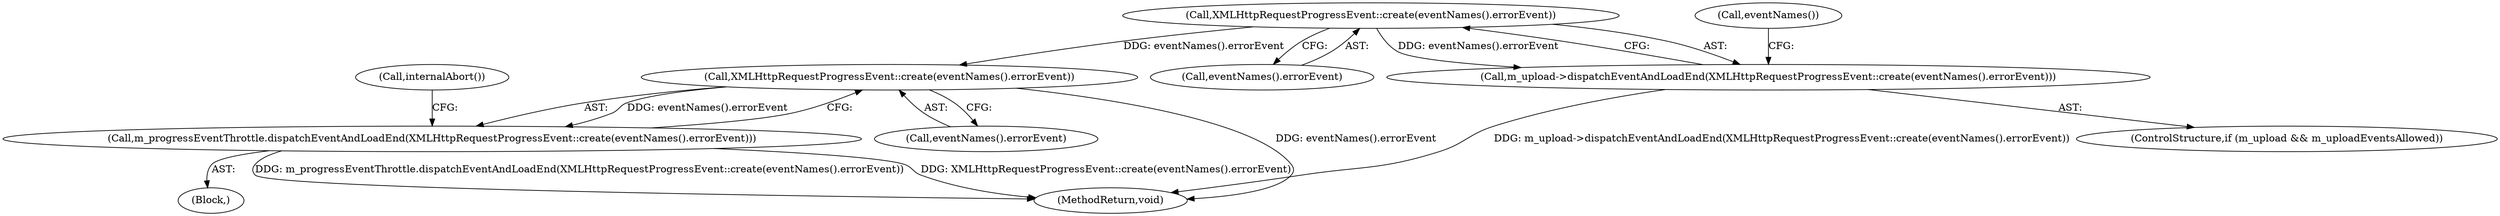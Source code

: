 digraph "1_Chrome_aa1a102f73565feeb1d121d0d6c9524bebcdd75f_4@API" {
"1000115" [label="(Call,XMLHttpRequestProgressEvent::create(eventNames().errorEvent))"];
"1000114" [label="(Call,m_upload->dispatchEventAndLoadEnd(XMLHttpRequestProgressEvent::create(eventNames().errorEvent)))"];
"1000120" [label="(Call,XMLHttpRequestProgressEvent::create(eventNames().errorEvent))"];
"1000119" [label="(Call,m_progressEventThrottle.dispatchEventAndLoadEnd(XMLHttpRequestProgressEvent::create(eventNames().errorEvent)))"];
"1000116" [label="(Call,eventNames().errorEvent)"];
"1000115" [label="(Call,XMLHttpRequestProgressEvent::create(eventNames().errorEvent))"];
"1000114" [label="(Call,m_upload->dispatchEventAndLoadEnd(XMLHttpRequestProgressEvent::create(eventNames().errorEvent)))"];
"1000101" [label="(Block,)"];
"1000122" [label="(Call,eventNames())"];
"1000110" [label="(ControlStructure,if (m_upload && m_uploadEventsAllowed))"];
"1000124" [label="(Call,internalAbort())"];
"1000121" [label="(Call,eventNames().errorEvent)"];
"1000125" [label="(MethodReturn,void)"];
"1000119" [label="(Call,m_progressEventThrottle.dispatchEventAndLoadEnd(XMLHttpRequestProgressEvent::create(eventNames().errorEvent)))"];
"1000120" [label="(Call,XMLHttpRequestProgressEvent::create(eventNames().errorEvent))"];
"1000115" -> "1000114"  [label="AST: "];
"1000115" -> "1000116"  [label="CFG: "];
"1000116" -> "1000115"  [label="AST: "];
"1000114" -> "1000115"  [label="CFG: "];
"1000115" -> "1000114"  [label="DDG: eventNames().errorEvent"];
"1000115" -> "1000120"  [label="DDG: eventNames().errorEvent"];
"1000114" -> "1000110"  [label="AST: "];
"1000122" -> "1000114"  [label="CFG: "];
"1000114" -> "1000125"  [label="DDG: m_upload->dispatchEventAndLoadEnd(XMLHttpRequestProgressEvent::create(eventNames().errorEvent))"];
"1000120" -> "1000119"  [label="AST: "];
"1000120" -> "1000121"  [label="CFG: "];
"1000121" -> "1000120"  [label="AST: "];
"1000119" -> "1000120"  [label="CFG: "];
"1000120" -> "1000125"  [label="DDG: eventNames().errorEvent"];
"1000120" -> "1000119"  [label="DDG: eventNames().errorEvent"];
"1000119" -> "1000101"  [label="AST: "];
"1000124" -> "1000119"  [label="CFG: "];
"1000119" -> "1000125"  [label="DDG: m_progressEventThrottle.dispatchEventAndLoadEnd(XMLHttpRequestProgressEvent::create(eventNames().errorEvent))"];
"1000119" -> "1000125"  [label="DDG: XMLHttpRequestProgressEvent::create(eventNames().errorEvent)"];
}
